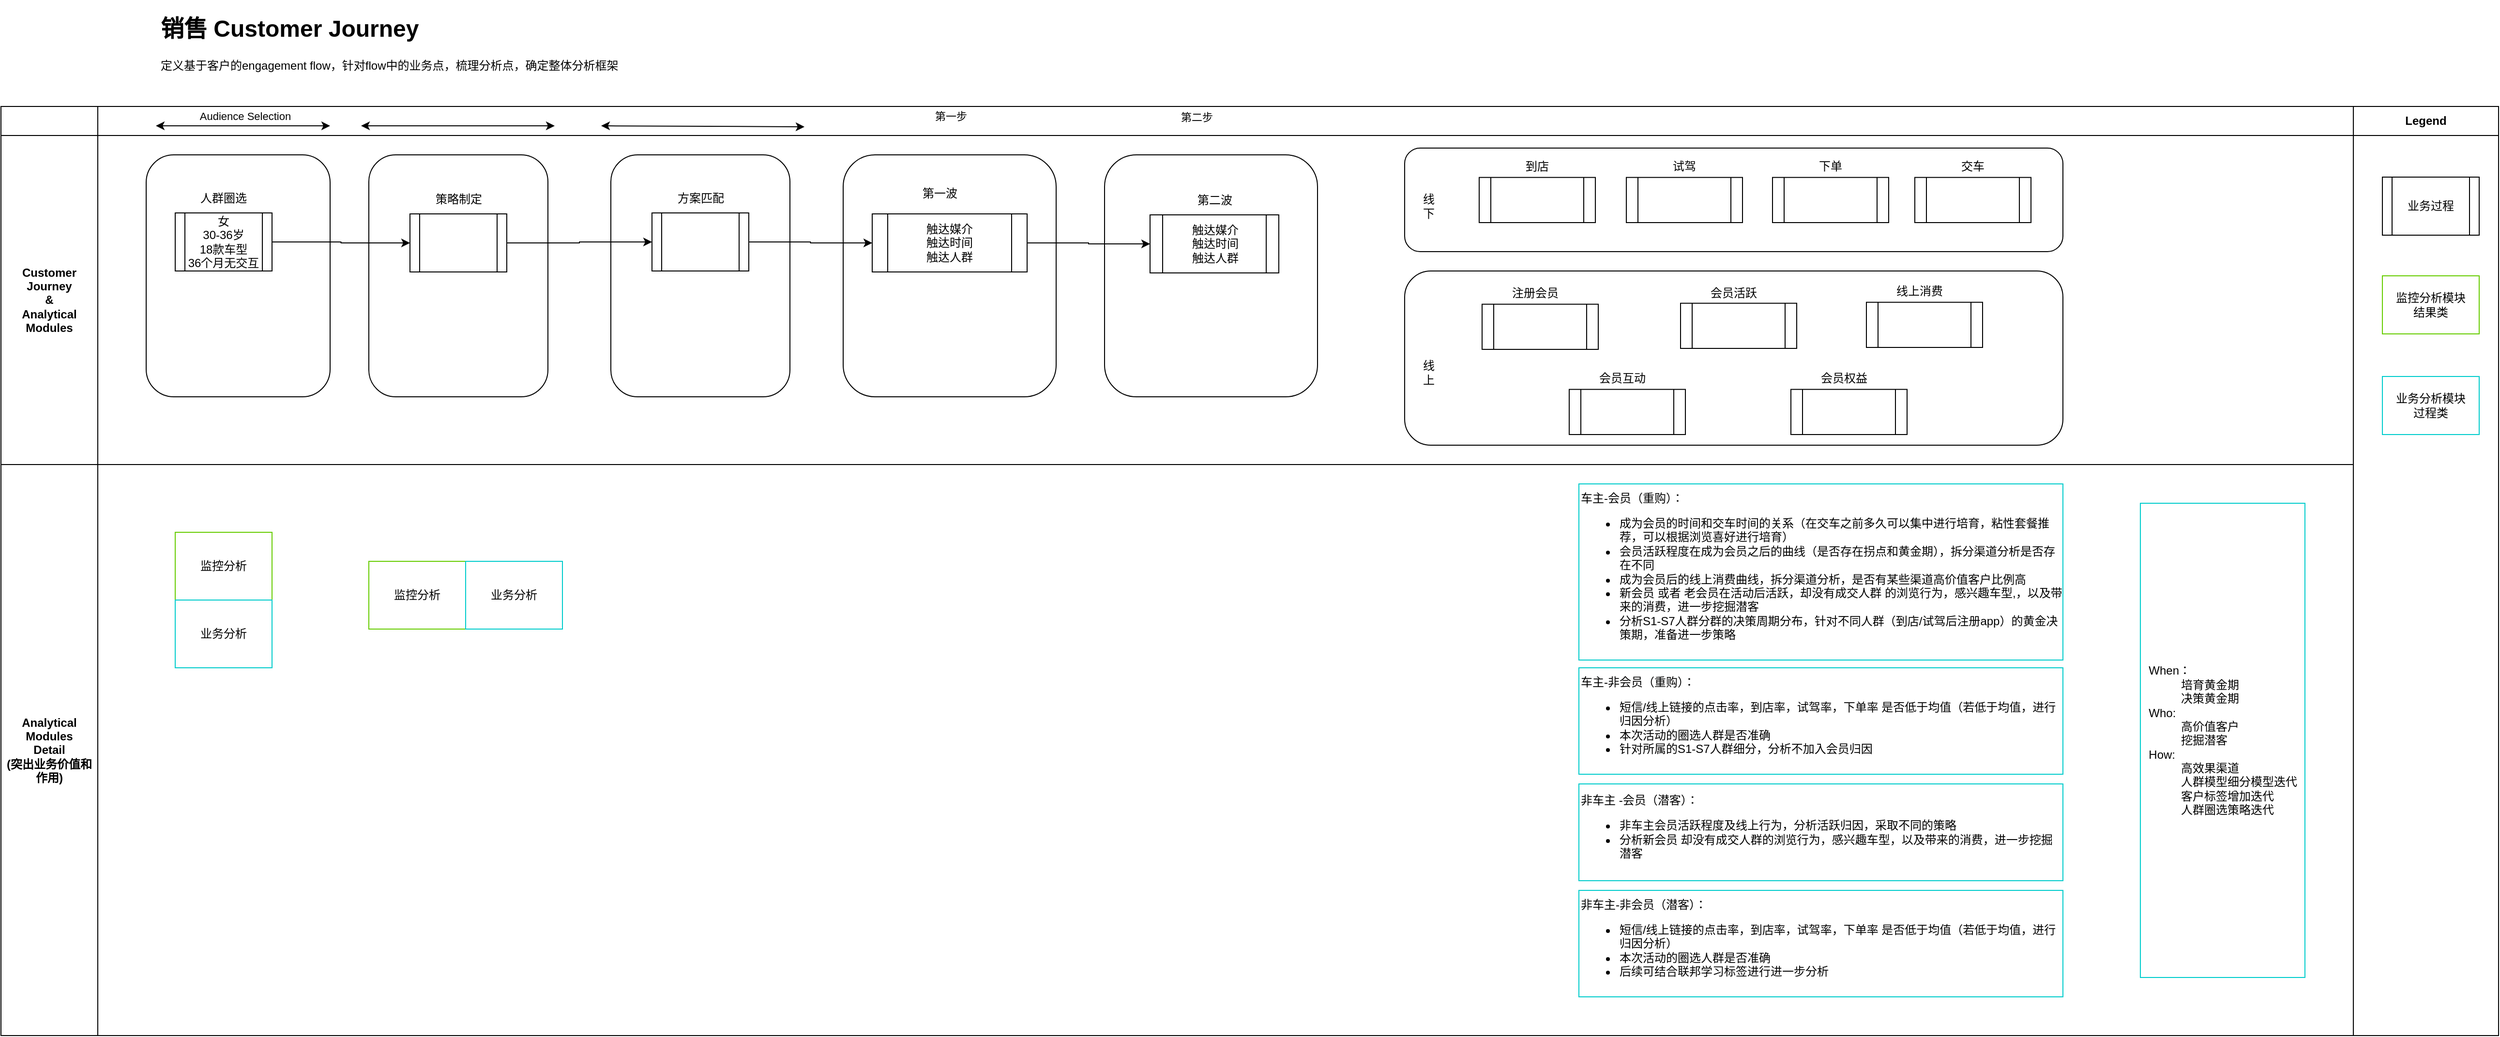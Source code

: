 <mxfile version="20.3.0" type="github" pages="3">
  <diagram id="NFTLbqO-WQb6DqNa27zx" name="XXX Customer Journey">
    <mxGraphModel dx="2807" dy="618" grid="1" gridSize="10" guides="1" tooltips="1" connect="1" arrows="1" fold="1" page="1" pageScale="1" pageWidth="1654" pageHeight="1169" math="0" shadow="0">
      <root>
        <mxCell id="0" />
        <mxCell id="1" parent="0" />
        <mxCell id="ck5TydxHsIJJEnThvY5n-50" value="" style="shape=table;html=1;whiteSpace=wrap;startSize=0;container=1;collapsible=0;childLayout=tableLayout;strokeColor=#000000;fillColor=none;" parent="1" vertex="1">
          <mxGeometry x="-150" y="110" width="2580" height="960" as="geometry" />
        </mxCell>
        <mxCell id="ck5TydxHsIJJEnThvY5n-51" value="" style="shape=tableRow;horizontal=0;startSize=0;swimlaneHead=0;swimlaneBody=0;top=0;left=0;bottom=0;right=0;collapsible=0;dropTarget=0;fillColor=none;points=[[0,0.5],[1,0.5]];portConstraint=eastwest;strokeColor=#000000;" parent="ck5TydxHsIJJEnThvY5n-50" vertex="1">
          <mxGeometry width="2580" height="30" as="geometry" />
        </mxCell>
        <mxCell id="ck5TydxHsIJJEnThvY5n-52" value="" style="shape=partialRectangle;html=1;whiteSpace=wrap;connectable=0;fillColor=none;top=0;left=0;bottom=0;right=0;overflow=hidden;strokeColor=#000000;" parent="ck5TydxHsIJJEnThvY5n-51" vertex="1">
          <mxGeometry width="100" height="30" as="geometry">
            <mxRectangle width="100" height="30" as="alternateBounds" />
          </mxGeometry>
        </mxCell>
        <mxCell id="ck5TydxHsIJJEnThvY5n-53" value="" style="shape=partialRectangle;html=1;whiteSpace=wrap;connectable=0;fillColor=none;top=0;left=0;bottom=0;right=0;overflow=hidden;strokeColor=#000000;" parent="ck5TydxHsIJJEnThvY5n-51" vertex="1">
          <mxGeometry x="100" width="2330" height="30" as="geometry">
            <mxRectangle width="2330" height="30" as="alternateBounds" />
          </mxGeometry>
        </mxCell>
        <mxCell id="ck5TydxHsIJJEnThvY5n-54" value="&lt;b style=&quot;text-align: left;&quot;&gt;Legend&lt;/b&gt;" style="shape=partialRectangle;html=1;whiteSpace=wrap;connectable=0;fillColor=none;top=0;left=0;bottom=0;right=0;overflow=hidden;strokeColor=#000000;" parent="ck5TydxHsIJJEnThvY5n-51" vertex="1">
          <mxGeometry x="2430" width="150" height="30" as="geometry">
            <mxRectangle width="150" height="30" as="alternateBounds" />
          </mxGeometry>
        </mxCell>
        <mxCell id="ck5TydxHsIJJEnThvY5n-55" value="" style="shape=tableRow;horizontal=0;startSize=0;swimlaneHead=0;swimlaneBody=0;top=0;left=0;bottom=0;right=0;collapsible=0;dropTarget=0;fillColor=none;points=[[0,0.5],[1,0.5]];portConstraint=eastwest;strokeColor=#000000;" parent="ck5TydxHsIJJEnThvY5n-50" vertex="1">
          <mxGeometry y="30" width="2580" height="340" as="geometry" />
        </mxCell>
        <mxCell id="ck5TydxHsIJJEnThvY5n-56" value="&lt;b&gt;Customer Journey&lt;br&gt;&amp;amp;&lt;br&gt;Analytical Modules&lt;br&gt;&lt;/b&gt;" style="shape=partialRectangle;html=1;whiteSpace=wrap;connectable=0;fillColor=none;top=0;left=0;bottom=0;right=0;overflow=hidden;strokeColor=#000000;" parent="ck5TydxHsIJJEnThvY5n-55" vertex="1">
          <mxGeometry width="100" height="340" as="geometry">
            <mxRectangle width="100" height="340" as="alternateBounds" />
          </mxGeometry>
        </mxCell>
        <mxCell id="ck5TydxHsIJJEnThvY5n-57" value="" style="shape=partialRectangle;html=1;whiteSpace=wrap;connectable=0;fillColor=none;top=0;left=0;bottom=0;right=0;overflow=hidden;strokeColor=#000000;" parent="ck5TydxHsIJJEnThvY5n-55" vertex="1">
          <mxGeometry x="100" width="2330" height="340" as="geometry">
            <mxRectangle width="2330" height="340" as="alternateBounds" />
          </mxGeometry>
        </mxCell>
        <mxCell id="ck5TydxHsIJJEnThvY5n-58" value="" style="shape=partialRectangle;html=1;whiteSpace=wrap;connectable=0;fillColor=none;top=0;left=0;bottom=0;right=0;overflow=hidden;strokeColor=#000000;rowspan=2;colspan=1;" parent="ck5TydxHsIJJEnThvY5n-55" vertex="1">
          <mxGeometry x="2430" width="150" height="930" as="geometry">
            <mxRectangle width="150" height="340" as="alternateBounds" />
          </mxGeometry>
        </mxCell>
        <mxCell id="ck5TydxHsIJJEnThvY5n-59" value="" style="shape=tableRow;horizontal=0;startSize=0;swimlaneHead=0;swimlaneBody=0;top=0;left=0;bottom=0;right=0;collapsible=0;dropTarget=0;fillColor=none;points=[[0,0.5],[1,0.5]];portConstraint=eastwest;strokeColor=#000000;" parent="ck5TydxHsIJJEnThvY5n-50" vertex="1">
          <mxGeometry y="370" width="2580" height="590" as="geometry" />
        </mxCell>
        <mxCell id="ck5TydxHsIJJEnThvY5n-60" value="&lt;b&gt;Analytical Modules&lt;br&gt;Detail&lt;br&gt;(突出业务价值和作用)&lt;br&gt;&lt;/b&gt;" style="shape=partialRectangle;html=1;whiteSpace=wrap;connectable=0;fillColor=none;top=0;left=0;bottom=0;right=0;overflow=hidden;strokeColor=#000000;" parent="ck5TydxHsIJJEnThvY5n-59" vertex="1">
          <mxGeometry width="100" height="590" as="geometry">
            <mxRectangle width="100" height="590" as="alternateBounds" />
          </mxGeometry>
        </mxCell>
        <mxCell id="ck5TydxHsIJJEnThvY5n-61" value="" style="shape=partialRectangle;html=1;whiteSpace=wrap;connectable=0;fillColor=none;top=0;left=0;bottom=0;right=0;overflow=hidden;strokeColor=#000000;" parent="ck5TydxHsIJJEnThvY5n-59" vertex="1">
          <mxGeometry x="100" width="2330" height="590" as="geometry">
            <mxRectangle width="2330" height="590" as="alternateBounds" />
          </mxGeometry>
        </mxCell>
        <mxCell id="ck5TydxHsIJJEnThvY5n-62" value="" style="shape=partialRectangle;html=1;whiteSpace=wrap;connectable=0;fillColor=none;top=0;left=0;bottom=0;right=0;overflow=hidden;pointerEvents=1;strokeColor=#000000;" parent="ck5TydxHsIJJEnThvY5n-59" vertex="1" visible="0">
          <mxGeometry x="2430" width="150" height="590" as="geometry">
            <mxRectangle width="150" height="590" as="alternateBounds" />
          </mxGeometry>
        </mxCell>
        <mxCell id="CvH_J8DFizbyk-mOEBhl-1" value="&lt;h1&gt;销售 Customer Journey&lt;/h1&gt;&lt;p&gt;定义基于客户的engagement flow，针对flow中的业务点，梳理分析点，确定整体分析框架&lt;/p&gt;" style="text;html=1;strokeColor=none;fillColor=none;spacing=5;spacingTop=-20;whiteSpace=wrap;overflow=hidden;rounded=0;" parent="1" vertex="1">
          <mxGeometry x="10" y="10" width="1150" height="80" as="geometry" />
        </mxCell>
        <mxCell id="ck5TydxHsIJJEnThvY5n-1" value="" style="rounded=1;whiteSpace=wrap;html=1;fillColor=none;" parent="1" vertex="1">
          <mxGeometry y="160" width="190" height="250" as="geometry" />
        </mxCell>
        <mxCell id="ck5TydxHsIJJEnThvY5n-2" value="" style="endArrow=classic;startArrow=classic;html=1;rounded=0;" parent="1" edge="1">
          <mxGeometry width="50" height="50" relative="1" as="geometry">
            <mxPoint x="222" y="130" as="sourcePoint" />
            <mxPoint x="422" y="130" as="targetPoint" />
          </mxGeometry>
        </mxCell>
        <mxCell id="ck5TydxHsIJJEnThvY5n-5" value="第一步" style="edgeLabel;html=1;align=center;verticalAlign=middle;resizable=0;points=[];" parent="ck5TydxHsIJJEnThvY5n-2" vertex="1" connectable="0">
          <mxGeometry x="0.118" y="2" relative="1" as="geometry">
            <mxPoint x="497" y="-8" as="offset" />
          </mxGeometry>
        </mxCell>
        <mxCell id="ck5TydxHsIJJEnThvY5n-6" value="" style="endArrow=classic;startArrow=classic;html=1;rounded=0;" parent="1" edge="1">
          <mxGeometry width="50" height="50" relative="1" as="geometry">
            <mxPoint x="10" y="130.0" as="sourcePoint" />
            <mxPoint x="190" y="130" as="targetPoint" />
          </mxGeometry>
        </mxCell>
        <mxCell id="ck5TydxHsIJJEnThvY5n-7" value="Audience Selection" style="edgeLabel;html=1;align=center;verticalAlign=middle;resizable=0;points=[];" parent="ck5TydxHsIJJEnThvY5n-6" vertex="1" connectable="0">
          <mxGeometry x="0.118" y="2" relative="1" as="geometry">
            <mxPoint x="-9" y="-8" as="offset" />
          </mxGeometry>
        </mxCell>
        <mxCell id="ck5TydxHsIJJEnThvY5n-16" value="" style="group" parent="1" vertex="1" connectable="0">
          <mxGeometry x="30" y="190" width="100" height="90" as="geometry" />
        </mxCell>
        <mxCell id="ck5TydxHsIJJEnThvY5n-14" value="女&lt;br&gt;30-36岁&lt;br&gt;18款车型&lt;br&gt;36个月无交互" style="shape=process;whiteSpace=wrap;html=1;backgroundOutline=1;" parent="ck5TydxHsIJJEnThvY5n-16" vertex="1">
          <mxGeometry y="30" width="100" height="60" as="geometry" />
        </mxCell>
        <mxCell id="ck5TydxHsIJJEnThvY5n-15" value="人群圈选" style="text;html=1;strokeColor=none;fillColor=none;align=center;verticalAlign=middle;whiteSpace=wrap;rounded=0;" parent="ck5TydxHsIJJEnThvY5n-16" vertex="1">
          <mxGeometry x="20" width="60" height="30" as="geometry" />
        </mxCell>
        <mxCell id="ck5TydxHsIJJEnThvY5n-17" value="" style="rounded=1;whiteSpace=wrap;html=1;strokeColor=#000000;fillColor=none;" parent="1" vertex="1">
          <mxGeometry x="720" y="160" width="220" height="250" as="geometry" />
        </mxCell>
        <mxCell id="ck5TydxHsIJJEnThvY5n-23" value="" style="group" parent="1" vertex="1" connectable="0">
          <mxGeometry x="740" y="185" width="160" height="90" as="geometry" />
        </mxCell>
        <mxCell id="ck5TydxHsIJJEnThvY5n-18" value="触达媒介&lt;br&gt;触达时间&lt;br&gt;触达人群" style="shape=process;whiteSpace=wrap;html=1;backgroundOutline=1;strokeColor=#000000;fillColor=none;" parent="ck5TydxHsIJJEnThvY5n-23" vertex="1">
          <mxGeometry x="10" y="36" width="160" height="60" as="geometry" />
        </mxCell>
        <mxCell id="ck5TydxHsIJJEnThvY5n-22" value="第一波" style="text;html=1;strokeColor=none;fillColor=none;align=center;verticalAlign=middle;whiteSpace=wrap;rounded=0;" parent="ck5TydxHsIJJEnThvY5n-23" vertex="1">
          <mxGeometry x="57.143" width="45.714" height="30" as="geometry" />
        </mxCell>
        <mxCell id="ck5TydxHsIJJEnThvY5n-64" value="监控分析" style="text;html=1;strokeColor=#66CC00;fillColor=none;align=center;verticalAlign=middle;whiteSpace=wrap;rounded=0;" parent="1" vertex="1">
          <mxGeometry x="30" y="550" width="100" height="70" as="geometry" />
        </mxCell>
        <mxCell id="ck5TydxHsIJJEnThvY5n-65" value="业务分析" style="text;html=1;strokeColor=#00CCCC;fillColor=none;align=center;verticalAlign=middle;whiteSpace=wrap;rounded=0;" parent="1" vertex="1">
          <mxGeometry x="30" y="620" width="100" height="70" as="geometry" />
        </mxCell>
        <mxCell id="ck5TydxHsIJJEnThvY5n-66" value="监控分析" style="text;html=1;strokeColor=#66CC00;fillColor=none;align=center;verticalAlign=middle;whiteSpace=wrap;rounded=0;" parent="1" vertex="1">
          <mxGeometry x="230" y="580" width="100" height="70" as="geometry" />
        </mxCell>
        <mxCell id="ck5TydxHsIJJEnThvY5n-67" value="业务分析" style="text;html=1;strokeColor=#00CCCC;fillColor=none;align=center;verticalAlign=middle;whiteSpace=wrap;rounded=0;" parent="1" vertex="1">
          <mxGeometry x="330" y="580" width="100" height="70" as="geometry" />
        </mxCell>
        <mxCell id="pwChOn__jn3sr3UGAWhn-2" value="" style="rounded=1;whiteSpace=wrap;html=1;strokeColor=#000000;fillColor=none;" vertex="1" parent="1">
          <mxGeometry x="1300" y="153" width="680" height="107" as="geometry" />
        </mxCell>
        <mxCell id="pwChOn__jn3sr3UGAWhn-3" value="&#xa;&#xa;&#xa;" style="group" vertex="1" connectable="0" parent="1">
          <mxGeometry x="1377" y="160" width="120" height="70" as="geometry" />
        </mxCell>
        <mxCell id="pwChOn__jn3sr3UGAWhn-4" value="&lt;br&gt;&lt;br&gt;&lt;br&gt;&lt;br&gt;&lt;br&gt;&lt;br&gt;&lt;br&gt;&lt;br&gt;" style="shape=process;whiteSpace=wrap;html=1;backgroundOutline=1;strokeColor=#000000;fillColor=none;" vertex="1" parent="pwChOn__jn3sr3UGAWhn-3">
          <mxGeometry y="23.333" width="120" height="46.667" as="geometry" />
        </mxCell>
        <mxCell id="pwChOn__jn3sr3UGAWhn-5" value="到店" style="text;html=1;strokeColor=none;fillColor=none;align=center;verticalAlign=middle;whiteSpace=wrap;rounded=0;" vertex="1" parent="pwChOn__jn3sr3UGAWhn-3">
          <mxGeometry x="42.857" width="34.286" height="23.333" as="geometry" />
        </mxCell>
        <mxCell id="pwChOn__jn3sr3UGAWhn-6" value="" style="rounded=1;whiteSpace=wrap;html=1;strokeColor=#000000;fillColor=none;" vertex="1" parent="1">
          <mxGeometry x="990" y="160" width="220" height="250" as="geometry" />
        </mxCell>
        <mxCell id="pwChOn__jn3sr3UGAWhn-7" value="" style="endArrow=classic;startArrow=classic;html=1;rounded=0;" edge="1" parent="1">
          <mxGeometry width="50" height="50" relative="1" as="geometry">
            <mxPoint x="470" y="130" as="sourcePoint" />
            <mxPoint x="680" y="131" as="targetPoint" />
          </mxGeometry>
        </mxCell>
        <mxCell id="pwChOn__jn3sr3UGAWhn-8" value="第二步" style="edgeLabel;html=1;align=center;verticalAlign=middle;resizable=0;points=[];" vertex="1" connectable="0" parent="pwChOn__jn3sr3UGAWhn-7">
          <mxGeometry x="0.118" y="2" relative="1" as="geometry">
            <mxPoint x="497" y="-8" as="offset" />
          </mxGeometry>
        </mxCell>
        <mxCell id="pwChOn__jn3sr3UGAWhn-9" value="" style="group" vertex="1" connectable="0" parent="1">
          <mxGeometry x="1037" y="192" width="133" height="90" as="geometry" />
        </mxCell>
        <mxCell id="pwChOn__jn3sr3UGAWhn-10" value="触达媒介&lt;br&gt;触达时间&lt;br&gt;触达人群" style="shape=process;whiteSpace=wrap;html=1;backgroundOutline=1;strokeColor=#000000;fillColor=none;" vertex="1" parent="pwChOn__jn3sr3UGAWhn-9">
          <mxGeometry y="30" width="133" height="60" as="geometry" />
        </mxCell>
        <mxCell id="pwChOn__jn3sr3UGAWhn-11" value="第二波" style="text;html=1;strokeColor=none;fillColor=none;align=center;verticalAlign=middle;whiteSpace=wrap;rounded=0;" vertex="1" parent="pwChOn__jn3sr3UGAWhn-9">
          <mxGeometry x="47.5" width="38" height="30" as="geometry" />
        </mxCell>
        <mxCell id="pwChOn__jn3sr3UGAWhn-12" style="edgeStyle=orthogonalEdgeStyle;rounded=0;orthogonalLoop=1;jettySize=auto;html=1;entryX=0;entryY=0.5;entryDx=0;entryDy=0;" edge="1" parent="1" source="ck5TydxHsIJJEnThvY5n-18" target="pwChOn__jn3sr3UGAWhn-10">
          <mxGeometry relative="1" as="geometry" />
        </mxCell>
        <mxCell id="pwChOn__jn3sr3UGAWhn-13" value="" style="group" vertex="1" connectable="0" parent="1">
          <mxGeometry x="1529" y="160" width="120" height="70" as="geometry" />
        </mxCell>
        <mxCell id="pwChOn__jn3sr3UGAWhn-14" value="&lt;br&gt;&lt;br&gt;&lt;br&gt;&lt;br&gt;&lt;br&gt;&lt;br&gt;&lt;br&gt;&lt;br&gt;" style="shape=process;whiteSpace=wrap;html=1;backgroundOutline=1;strokeColor=#000000;fillColor=none;" vertex="1" parent="pwChOn__jn3sr3UGAWhn-13">
          <mxGeometry y="23.333" width="120" height="46.667" as="geometry" />
        </mxCell>
        <mxCell id="pwChOn__jn3sr3UGAWhn-15" value="试驾" style="text;html=1;strokeColor=none;fillColor=none;align=center;verticalAlign=middle;whiteSpace=wrap;rounded=0;" vertex="1" parent="pwChOn__jn3sr3UGAWhn-13">
          <mxGeometry x="42.857" width="34.286" height="23.333" as="geometry" />
        </mxCell>
        <mxCell id="pwChOn__jn3sr3UGAWhn-16" value="" style="group" vertex="1" connectable="0" parent="1">
          <mxGeometry x="1680" y="160" width="120" height="70" as="geometry" />
        </mxCell>
        <mxCell id="pwChOn__jn3sr3UGAWhn-17" value="&lt;br&gt;&lt;br&gt;&lt;br&gt;&lt;br&gt;&lt;br&gt;&lt;br&gt;&lt;br&gt;&lt;br&gt;" style="shape=process;whiteSpace=wrap;html=1;backgroundOutline=1;strokeColor=#000000;fillColor=none;" vertex="1" parent="pwChOn__jn3sr3UGAWhn-16">
          <mxGeometry y="23.333" width="120" height="46.667" as="geometry" />
        </mxCell>
        <mxCell id="pwChOn__jn3sr3UGAWhn-18" value="下单" style="text;html=1;strokeColor=none;fillColor=none;align=center;verticalAlign=middle;whiteSpace=wrap;rounded=0;" vertex="1" parent="pwChOn__jn3sr3UGAWhn-16">
          <mxGeometry x="42.857" width="34.286" height="23.333" as="geometry" />
        </mxCell>
        <mxCell id="pwChOn__jn3sr3UGAWhn-19" value="" style="group" vertex="1" connectable="0" parent="1">
          <mxGeometry x="1827" y="160" width="120" height="70" as="geometry" />
        </mxCell>
        <mxCell id="pwChOn__jn3sr3UGAWhn-20" value="&lt;br&gt;&lt;br&gt;&lt;br&gt;&lt;br&gt;&lt;br&gt;&lt;br&gt;&lt;br&gt;&lt;br&gt;" style="shape=process;whiteSpace=wrap;html=1;backgroundOutline=1;strokeColor=#000000;fillColor=none;" vertex="1" parent="pwChOn__jn3sr3UGAWhn-19">
          <mxGeometry y="23.333" width="120" height="46.667" as="geometry" />
        </mxCell>
        <mxCell id="pwChOn__jn3sr3UGAWhn-21" value="交车" style="text;html=1;strokeColor=none;fillColor=none;align=center;verticalAlign=middle;whiteSpace=wrap;rounded=0;" vertex="1" parent="pwChOn__jn3sr3UGAWhn-19">
          <mxGeometry x="42.857" width="34.286" height="23.333" as="geometry" />
        </mxCell>
        <mxCell id="pwChOn__jn3sr3UGAWhn-22" value="" style="rounded=1;whiteSpace=wrap;html=1;strokeColor=#000000;fillColor=none;" vertex="1" parent="1">
          <mxGeometry x="1300" y="280" width="680" height="180" as="geometry" />
        </mxCell>
        <mxCell id="dMPuBpF7EYoad8hvQ-Gc-1" value="线&lt;br&gt;下" style="text;html=1;strokeColor=none;fillColor=none;align=center;verticalAlign=middle;whiteSpace=wrap;rounded=0;" vertex="1" parent="1">
          <mxGeometry x="1310" y="173" width="30" height="80" as="geometry" />
        </mxCell>
        <mxCell id="dMPuBpF7EYoad8hvQ-Gc-2" value="线&lt;br&gt;上" style="text;html=1;strokeColor=none;fillColor=none;align=center;verticalAlign=middle;whiteSpace=wrap;rounded=0;" vertex="1" parent="1">
          <mxGeometry x="1310" y="345" width="30" height="80" as="geometry" />
        </mxCell>
        <mxCell id="dMPuBpF7EYoad8hvQ-Gc-3" value="" style="group" vertex="1" connectable="0" parent="1">
          <mxGeometry x="1380" y="291" width="120" height="70" as="geometry" />
        </mxCell>
        <mxCell id="dMPuBpF7EYoad8hvQ-Gc-4" value="&lt;br&gt;&lt;br&gt;&lt;br&gt;&lt;br&gt;&lt;br&gt;&lt;br&gt;&lt;br&gt;&lt;br&gt;" style="shape=process;whiteSpace=wrap;html=1;backgroundOutline=1;strokeColor=#000000;fillColor=none;" vertex="1" parent="dMPuBpF7EYoad8hvQ-Gc-3">
          <mxGeometry y="23.333" width="120" height="46.667" as="geometry" />
        </mxCell>
        <mxCell id="dMPuBpF7EYoad8hvQ-Gc-5" value="注册会员" style="text;html=1;strokeColor=none;fillColor=none;align=center;verticalAlign=middle;whiteSpace=wrap;rounded=0;" vertex="1" parent="dMPuBpF7EYoad8hvQ-Gc-3">
          <mxGeometry x="30" width="50" height="23.33" as="geometry" />
        </mxCell>
        <mxCell id="dMPuBpF7EYoad8hvQ-Gc-6" value="" style="group" vertex="1" connectable="0" parent="1">
          <mxGeometry x="1585" y="291" width="120" height="70" as="geometry" />
        </mxCell>
        <mxCell id="dMPuBpF7EYoad8hvQ-Gc-7" value="&lt;br&gt;&lt;br&gt;&lt;br&gt;&lt;br&gt;&lt;br&gt;&lt;br&gt;&lt;br&gt;&lt;br&gt;" style="shape=process;whiteSpace=wrap;html=1;backgroundOutline=1;strokeColor=#000000;fillColor=none;" vertex="1" parent="dMPuBpF7EYoad8hvQ-Gc-6">
          <mxGeometry y="22.333" width="120" height="46.667" as="geometry" />
        </mxCell>
        <mxCell id="dMPuBpF7EYoad8hvQ-Gc-8" value="会员活跃" style="text;html=1;strokeColor=none;fillColor=none;align=center;verticalAlign=middle;whiteSpace=wrap;rounded=0;" vertex="1" parent="dMPuBpF7EYoad8hvQ-Gc-6">
          <mxGeometry x="30" width="50" height="23.33" as="geometry" />
        </mxCell>
        <mxCell id="dMPuBpF7EYoad8hvQ-Gc-9" value="" style="group" vertex="1" connectable="0" parent="1">
          <mxGeometry x="1777" y="289" width="120" height="70" as="geometry" />
        </mxCell>
        <mxCell id="dMPuBpF7EYoad8hvQ-Gc-10" value="&lt;br&gt;&lt;br&gt;&lt;br&gt;&lt;br&gt;&lt;br&gt;&lt;br&gt;&lt;br&gt;&lt;br&gt;" style="shape=process;whiteSpace=wrap;html=1;backgroundOutline=1;strokeColor=#000000;fillColor=none;" vertex="1" parent="dMPuBpF7EYoad8hvQ-Gc-9">
          <mxGeometry y="23.333" width="120" height="46.667" as="geometry" />
        </mxCell>
        <mxCell id="dMPuBpF7EYoad8hvQ-Gc-11" value="线上消费" style="text;html=1;strokeColor=none;fillColor=none;align=center;verticalAlign=middle;whiteSpace=wrap;rounded=0;" vertex="1" parent="dMPuBpF7EYoad8hvQ-Gc-9">
          <mxGeometry x="30" width="50" height="23.33" as="geometry" />
        </mxCell>
        <mxCell id="dMPuBpF7EYoad8hvQ-Gc-12" value="" style="group" vertex="1" connectable="0" parent="1">
          <mxGeometry x="1470" y="379" width="120" height="70" as="geometry" />
        </mxCell>
        <mxCell id="dMPuBpF7EYoad8hvQ-Gc-13" value="&lt;br&gt;&lt;br&gt;&lt;br&gt;&lt;br&gt;&lt;br&gt;&lt;br&gt;&lt;br&gt;&lt;br&gt;" style="shape=process;whiteSpace=wrap;html=1;backgroundOutline=1;strokeColor=#000000;fillColor=none;" vertex="1" parent="dMPuBpF7EYoad8hvQ-Gc-12">
          <mxGeometry y="23.333" width="120" height="46.667" as="geometry" />
        </mxCell>
        <mxCell id="dMPuBpF7EYoad8hvQ-Gc-14" value="会员互动" style="text;html=1;strokeColor=none;fillColor=none;align=center;verticalAlign=middle;whiteSpace=wrap;rounded=0;" vertex="1" parent="dMPuBpF7EYoad8hvQ-Gc-12">
          <mxGeometry x="30" width="50" height="23.33" as="geometry" />
        </mxCell>
        <mxCell id="dMPuBpF7EYoad8hvQ-Gc-15" value="" style="group" vertex="1" connectable="0" parent="1">
          <mxGeometry x="1699" y="379" width="120" height="70" as="geometry" />
        </mxCell>
        <mxCell id="dMPuBpF7EYoad8hvQ-Gc-16" value="&lt;br&gt;&lt;br&gt;&lt;br&gt;&lt;br&gt;&lt;br&gt;&lt;br&gt;&lt;br&gt;&lt;br&gt;" style="shape=process;whiteSpace=wrap;html=1;backgroundOutline=1;strokeColor=#000000;fillColor=none;" vertex="1" parent="dMPuBpF7EYoad8hvQ-Gc-15">
          <mxGeometry y="23.333" width="120" height="46.667" as="geometry" />
        </mxCell>
        <mxCell id="dMPuBpF7EYoad8hvQ-Gc-17" value="会员权益" style="text;html=1;strokeColor=none;fillColor=none;align=center;verticalAlign=middle;whiteSpace=wrap;rounded=0;" vertex="1" parent="dMPuBpF7EYoad8hvQ-Gc-15">
          <mxGeometry x="30" width="50" height="23.33" as="geometry" />
        </mxCell>
        <mxCell id="dMPuBpF7EYoad8hvQ-Gc-18" value="" style="rounded=1;whiteSpace=wrap;html=1;strokeColor=#000000;fillColor=none;" vertex="1" parent="1">
          <mxGeometry x="230" y="160" width="185" height="250" as="geometry" />
        </mxCell>
        <mxCell id="dMPuBpF7EYoad8hvQ-Gc-19" value="" style="group" vertex="1" connectable="0" parent="1">
          <mxGeometry x="272.5" y="191" width="100" height="90" as="geometry" />
        </mxCell>
        <mxCell id="dMPuBpF7EYoad8hvQ-Gc-20" value="" style="shape=process;whiteSpace=wrap;html=1;backgroundOutline=1;" vertex="1" parent="dMPuBpF7EYoad8hvQ-Gc-19">
          <mxGeometry y="30" width="100" height="60" as="geometry" />
        </mxCell>
        <mxCell id="dMPuBpF7EYoad8hvQ-Gc-21" value="策略制定" style="text;html=1;strokeColor=none;fillColor=none;align=center;verticalAlign=middle;whiteSpace=wrap;rounded=0;" vertex="1" parent="dMPuBpF7EYoad8hvQ-Gc-19">
          <mxGeometry x="20" width="60" height="30" as="geometry" />
        </mxCell>
        <mxCell id="dMPuBpF7EYoad8hvQ-Gc-22" value="" style="rounded=1;whiteSpace=wrap;html=1;strokeColor=#000000;fillColor=none;" vertex="1" parent="1">
          <mxGeometry x="480" y="160" width="185" height="250" as="geometry" />
        </mxCell>
        <mxCell id="dMPuBpF7EYoad8hvQ-Gc-23" value="" style="group" vertex="1" connectable="0" parent="1">
          <mxGeometry x="522.5" y="190" width="100" height="90" as="geometry" />
        </mxCell>
        <mxCell id="dMPuBpF7EYoad8hvQ-Gc-24" value="" style="shape=process;whiteSpace=wrap;html=1;backgroundOutline=1;" vertex="1" parent="dMPuBpF7EYoad8hvQ-Gc-23">
          <mxGeometry y="30" width="100" height="60" as="geometry" />
        </mxCell>
        <mxCell id="dMPuBpF7EYoad8hvQ-Gc-25" value="方案匹配" style="text;html=1;strokeColor=none;fillColor=none;align=center;verticalAlign=middle;whiteSpace=wrap;rounded=0;" vertex="1" parent="dMPuBpF7EYoad8hvQ-Gc-23">
          <mxGeometry x="20" width="60" height="30" as="geometry" />
        </mxCell>
        <mxCell id="dMPuBpF7EYoad8hvQ-Gc-26" value="车主-会员（重购）：&lt;br&gt;&lt;ul&gt;&lt;li&gt;成为会员的时间和交车时间的关系（在交车之前多久可以集中进行培育，粘性套餐推荐，可以根据浏览喜好进行培育）&lt;/li&gt;&lt;li&gt;会员活跃程度在成为会员之后的曲线（是否存在拐点和黄金期），拆分渠道分析是否存在不同&lt;/li&gt;&lt;li&gt;成为会员后的线上消费曲线，拆分渠道分析，是否有某些渠道高价值客户比例高&lt;/li&gt;&lt;li&gt;新会员 或者 老会员在活动后活跃，却没有成交人群 的浏览行为，感兴趣车型,，以及带来的消费，进一步挖掘潜客&lt;/li&gt;&lt;li&gt;分析S1-S7人群分群的决策周期分布，针对不同人群（到店/试驾后注册app）的黄金决策期，准备进一步策略&lt;/li&gt;&lt;/ul&gt;" style="text;html=1;strokeColor=#00CCCC;fillColor=none;align=left;verticalAlign=middle;whiteSpace=wrap;rounded=0;" vertex="1" parent="1">
          <mxGeometry x="1480" y="500" width="500" height="182" as="geometry" />
        </mxCell>
        <mxCell id="dMPuBpF7EYoad8hvQ-Gc-27" value="&lt;div style=&quot;&quot;&gt;&lt;span style=&quot;background-color: initial;&quot;&gt;&amp;nbsp; When：&lt;/span&gt;&lt;/div&gt;&amp;nbsp; &amp;nbsp; &amp;nbsp; &amp;nbsp; &amp;nbsp; &amp;nbsp; 培育黄金期&lt;br&gt;&amp;nbsp; &amp;nbsp; &amp;nbsp; &amp;nbsp; &amp;nbsp; &amp;nbsp; 决策黄金期&lt;br&gt;&amp;nbsp; Who:&lt;br&gt;&amp;nbsp; &amp;nbsp; &amp;nbsp; &amp;nbsp; &amp;nbsp; &amp;nbsp; 高价值客户&lt;br&gt;&amp;nbsp; &amp;nbsp; &amp;nbsp; &amp;nbsp; &amp;nbsp; &amp;nbsp; 挖掘潜客&lt;br&gt;&amp;nbsp; How:&lt;br&gt;&amp;nbsp; &amp;nbsp; &amp;nbsp; &amp;nbsp; &amp;nbsp; &amp;nbsp; 高效果渠道&lt;br&gt;&amp;nbsp; &amp;nbsp; &amp;nbsp; &amp;nbsp; &amp;nbsp; &amp;nbsp; 人群模型细分模型迭代&lt;br&gt;&amp;nbsp; &amp;nbsp; &amp;nbsp; &amp;nbsp; &amp;nbsp; &amp;nbsp; 客户标签增加迭代&lt;br&gt;&amp;nbsp; &amp;nbsp; &amp;nbsp; &amp;nbsp; &amp;nbsp; &amp;nbsp; 人群圈选策略迭代" style="text;html=1;strokeColor=#00CCCC;fillColor=none;align=left;verticalAlign=middle;whiteSpace=wrap;rounded=0;" vertex="1" parent="1">
          <mxGeometry x="2060" y="520" width="170" height="490" as="geometry" />
        </mxCell>
        <mxCell id="dMPuBpF7EYoad8hvQ-Gc-28" value="车主-非会员（重购）：&lt;br&gt;&lt;ul&gt;&lt;li&gt;短信/线上链接的点击率，到店率，试驾率，下单率 是否低于均值（若低于均值，进行归因分析）&lt;/li&gt;&lt;li&gt;本次活动的圈选人群是否准确&lt;/li&gt;&lt;li&gt;针对所属的S1-S7人群细分，分析不加入会员归因&lt;/li&gt;&lt;/ul&gt;" style="text;html=1;strokeColor=#00CCCC;fillColor=none;align=left;verticalAlign=middle;whiteSpace=wrap;rounded=0;" vertex="1" parent="1">
          <mxGeometry x="1480" y="690" width="500" height="110" as="geometry" />
        </mxCell>
        <mxCell id="dMPuBpF7EYoad8hvQ-Gc-29" value="非车主 -会员（潜客）：&lt;br&gt;&lt;ul&gt;&lt;li&gt;非车主会员活跃程度及线上行为，分析活跃归因，采取不同的策略&lt;/li&gt;&lt;li&gt;分析新会员 却没有成交人群的浏览行为，感兴趣车型，以及带来的消费，进一步挖掘潜客&lt;/li&gt;&lt;/ul&gt;" style="text;html=1;strokeColor=#00CCCC;fillColor=none;align=left;verticalAlign=middle;whiteSpace=wrap;rounded=0;" vertex="1" parent="1">
          <mxGeometry x="1480" y="810" width="500" height="100" as="geometry" />
        </mxCell>
        <mxCell id="dMPuBpF7EYoad8hvQ-Gc-30" value="非车主-非会员（潜客）：&lt;br&gt;&lt;ul&gt;&lt;li&gt;短信/线上链接的点击率，到店率，试驾率，下单率 是否低于均值（若低于均值，进行归因分析）&lt;/li&gt;&lt;li&gt;本次活动的圈选人群是否准确&lt;/li&gt;&lt;li&gt;后续可结合联邦学习标签进行进一步分析&lt;/li&gt;&lt;/ul&gt;" style="text;html=1;strokeColor=#00CCCC;fillColor=none;align=left;verticalAlign=middle;whiteSpace=wrap;rounded=0;" vertex="1" parent="1">
          <mxGeometry x="1480" y="920" width="500" height="110" as="geometry" />
        </mxCell>
        <mxCell id="dMPuBpF7EYoad8hvQ-Gc-31" value="业务过程" style="shape=process;whiteSpace=wrap;html=1;backgroundOutline=1;" vertex="1" parent="1">
          <mxGeometry x="2310" y="183" width="100" height="60" as="geometry" />
        </mxCell>
        <mxCell id="dMPuBpF7EYoad8hvQ-Gc-33" value="监控分析模块&lt;br&gt;结果类" style="text;html=1;strokeColor=#66CC00;fillColor=none;align=center;verticalAlign=middle;whiteSpace=wrap;rounded=0;" vertex="1" parent="1">
          <mxGeometry x="2310" y="285" width="100" height="60" as="geometry" />
        </mxCell>
        <mxCell id="dMPuBpF7EYoad8hvQ-Gc-35" value="业务分析模块&lt;br&gt;过程类" style="text;html=1;strokeColor=#00CCCC;fillColor=none;align=center;verticalAlign=middle;whiteSpace=wrap;rounded=0;" vertex="1" parent="1">
          <mxGeometry x="2310" y="389" width="100" height="60" as="geometry" />
        </mxCell>
        <mxCell id="dMPuBpF7EYoad8hvQ-Gc-36" style="edgeStyle=orthogonalEdgeStyle;rounded=0;orthogonalLoop=1;jettySize=auto;html=1;entryX=0;entryY=0.5;entryDx=0;entryDy=0;" edge="1" parent="1" source="ck5TydxHsIJJEnThvY5n-14" target="dMPuBpF7EYoad8hvQ-Gc-20">
          <mxGeometry relative="1" as="geometry" />
        </mxCell>
        <mxCell id="dMPuBpF7EYoad8hvQ-Gc-37" style="edgeStyle=orthogonalEdgeStyle;rounded=0;orthogonalLoop=1;jettySize=auto;html=1;entryX=0;entryY=0.5;entryDx=0;entryDy=0;" edge="1" parent="1" source="dMPuBpF7EYoad8hvQ-Gc-20" target="dMPuBpF7EYoad8hvQ-Gc-24">
          <mxGeometry relative="1" as="geometry" />
        </mxCell>
        <mxCell id="dMPuBpF7EYoad8hvQ-Gc-38" style="edgeStyle=orthogonalEdgeStyle;rounded=0;orthogonalLoop=1;jettySize=auto;html=1;entryX=0;entryY=0.5;entryDx=0;entryDy=0;" edge="1" parent="1" source="dMPuBpF7EYoad8hvQ-Gc-24" target="ck5TydxHsIJJEnThvY5n-18">
          <mxGeometry relative="1" as="geometry" />
        </mxCell>
      </root>
    </mxGraphModel>
  </diagram>
  <diagram id="K6xnZfSe4j9sOwhgyYzy" name="Analytical Framework">
    <mxGraphModel dx="1038" dy="556" grid="1" gridSize="10" guides="1" tooltips="1" connect="1" arrows="1" fold="1" page="1" pageScale="1" pageWidth="1169" pageHeight="827" math="0" shadow="0">
      <root>
        <mxCell id="0" />
        <mxCell id="1" parent="0" />
        <mxCell id="KYi-vEkoNcUP-nL2LZJw-1" value="&lt;h1&gt;&lt;span style=&quot;background-color: initial;&quot;&gt;Analytical Framework&lt;/span&gt;&lt;/h1&gt;&lt;h1&gt;&lt;span style=&quot;font-size: 12px; font-weight: 400;&quot;&gt;通过整合基于customer journey或业务流程的分析模块，构成的整体分析框架 - 用于持续监控，分析，通过数据结合PDCA驱动业务进化。&lt;/span&gt;&lt;/h1&gt;" style="text;html=1;strokeColor=none;fillColor=none;spacing=5;spacingTop=-20;whiteSpace=wrap;overflow=hidden;rounded=0;" parent="1" vertex="1">
          <mxGeometry x="10" y="10" width="1150" height="80" as="geometry" />
        </mxCell>
      </root>
    </mxGraphModel>
  </diagram>
  <diagram id="8ctf1y5mvRuOKWkNQPac" name="Timeline&amp;Priority">
    <mxGraphModel dx="1038" dy="556" grid="1" gridSize="10" guides="1" tooltips="1" connect="1" arrows="1" fold="1" page="1" pageScale="1" pageWidth="1169" pageHeight="827" math="0" shadow="0">
      <root>
        <mxCell id="0" />
        <mxCell id="1" parent="0" />
        <mxCell id="vF3fhDaizrPvkF8gQrGr-2" value="&lt;h1&gt;Implement Timeline and Priority&lt;/h1&gt;&lt;h1&gt;&lt;span style=&quot;font-size: 12px; font-weight: 400;&quot;&gt;开发进度&lt;/span&gt;&lt;/h1&gt;" style="text;html=1;strokeColor=none;fillColor=none;spacing=5;spacingTop=-20;whiteSpace=wrap;overflow=hidden;rounded=0;" parent="1" vertex="1">
          <mxGeometry x="20" y="20" width="1150" height="80" as="geometry" />
        </mxCell>
      </root>
    </mxGraphModel>
  </diagram>
</mxfile>
